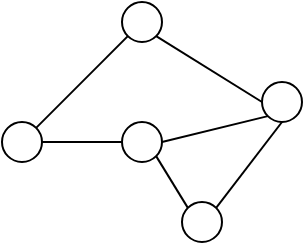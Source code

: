 <mxfile pages="1" version="11.2.5" type="github"><diagram id="3_PVJrF1XAsrc_VNzr58" name="第 1 页"><mxGraphModel dx="1180" dy="715" grid="1" gridSize="10" guides="1" tooltips="1" connect="1" arrows="1" fold="1" page="1" pageScale="1" pageWidth="827" pageHeight="1169" math="0" shadow="0"><root><mxCell id="0"/><mxCell id="1" parent="0"/><mxCell id="Zab6e3Pf651pITUaOh4h-7" style="rounded=0;orthogonalLoop=1;jettySize=auto;html=1;exitX=1;exitY=0.5;exitDx=0;exitDy=0;entryX=0;entryY=0.5;entryDx=0;entryDy=0;endArrow=none;endFill=0;" edge="1" parent="1" source="Zab6e3Pf651pITUaOh4h-1" target="Zab6e3Pf651pITUaOh4h-5"><mxGeometry relative="1" as="geometry"/></mxCell><mxCell id="Zab6e3Pf651pITUaOh4h-8" style="edgeStyle=none;rounded=0;orthogonalLoop=1;jettySize=auto;html=1;exitX=1;exitY=0;exitDx=0;exitDy=0;entryX=0;entryY=1;entryDx=0;entryDy=0;endArrow=none;endFill=0;" edge="1" parent="1" source="Zab6e3Pf651pITUaOh4h-1" target="Zab6e3Pf651pITUaOh4h-3"><mxGeometry relative="1" as="geometry"/></mxCell><mxCell id="Zab6e3Pf651pITUaOh4h-1" value="" style="ellipse;whiteSpace=wrap;html=1;" vertex="1" parent="1"><mxGeometry x="60" y="120" width="20" height="20" as="geometry"/></mxCell><mxCell id="Zab6e3Pf651pITUaOh4h-10" style="edgeStyle=none;rounded=0;orthogonalLoop=1;jettySize=auto;html=1;exitX=0.5;exitY=1;exitDx=0;exitDy=0;entryX=1;entryY=0;entryDx=0;entryDy=0;endArrow=none;endFill=0;" edge="1" parent="1" source="Zab6e3Pf651pITUaOh4h-2" target="Zab6e3Pf651pITUaOh4h-4"><mxGeometry relative="1" as="geometry"/></mxCell><mxCell id="Zab6e3Pf651pITUaOh4h-2" value="" style="ellipse;whiteSpace=wrap;html=1;" vertex="1" parent="1"><mxGeometry x="190" y="100" width="20" height="20" as="geometry"/></mxCell><mxCell id="Zab6e3Pf651pITUaOh4h-9" style="edgeStyle=none;rounded=0;orthogonalLoop=1;jettySize=auto;html=1;exitX=1;exitY=1;exitDx=0;exitDy=0;entryX=0;entryY=0.5;entryDx=0;entryDy=0;endArrow=none;endFill=0;" edge="1" parent="1" source="Zab6e3Pf651pITUaOh4h-3" target="Zab6e3Pf651pITUaOh4h-2"><mxGeometry relative="1" as="geometry"/></mxCell><mxCell id="Zab6e3Pf651pITUaOh4h-3" value="" style="ellipse;whiteSpace=wrap;html=1;" vertex="1" parent="1"><mxGeometry x="120" y="60" width="20" height="20" as="geometry"/></mxCell><mxCell id="Zab6e3Pf651pITUaOh4h-11" style="edgeStyle=none;rounded=0;orthogonalLoop=1;jettySize=auto;html=1;exitX=0;exitY=0;exitDx=0;exitDy=0;entryX=1;entryY=1;entryDx=0;entryDy=0;endArrow=none;endFill=0;" edge="1" parent="1" source="Zab6e3Pf651pITUaOh4h-4" target="Zab6e3Pf651pITUaOh4h-5"><mxGeometry relative="1" as="geometry"/></mxCell><mxCell id="Zab6e3Pf651pITUaOh4h-4" value="" style="ellipse;whiteSpace=wrap;html=1;" vertex="1" parent="1"><mxGeometry x="150" y="160" width="20" height="20" as="geometry"/></mxCell><mxCell id="Zab6e3Pf651pITUaOh4h-12" style="edgeStyle=none;rounded=0;orthogonalLoop=1;jettySize=auto;html=1;exitX=1;exitY=0.5;exitDx=0;exitDy=0;entryX=0;entryY=1;entryDx=0;entryDy=0;endArrow=none;endFill=0;" edge="1" parent="1" source="Zab6e3Pf651pITUaOh4h-5" target="Zab6e3Pf651pITUaOh4h-2"><mxGeometry relative="1" as="geometry"/></mxCell><mxCell id="Zab6e3Pf651pITUaOh4h-5" value="" style="ellipse;whiteSpace=wrap;html=1;" vertex="1" parent="1"><mxGeometry x="120" y="120" width="20" height="20" as="geometry"/></mxCell></root></mxGraphModel></diagram></mxfile>